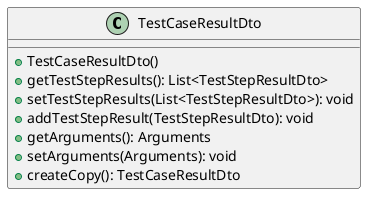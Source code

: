 @startuml

    class TestCaseResultDto [[TestCaseResultDto.html]] {
        +TestCaseResultDto()
        +getTestStepResults(): List<TestStepResultDto>
        +setTestStepResults(List<TestStepResultDto>): void
        +addTestStepResult(TestStepResultDto): void
        +getArguments(): Arguments
        +setArguments(Arguments): void
        +createCopy(): TestCaseResultDto
    }

@enduml
